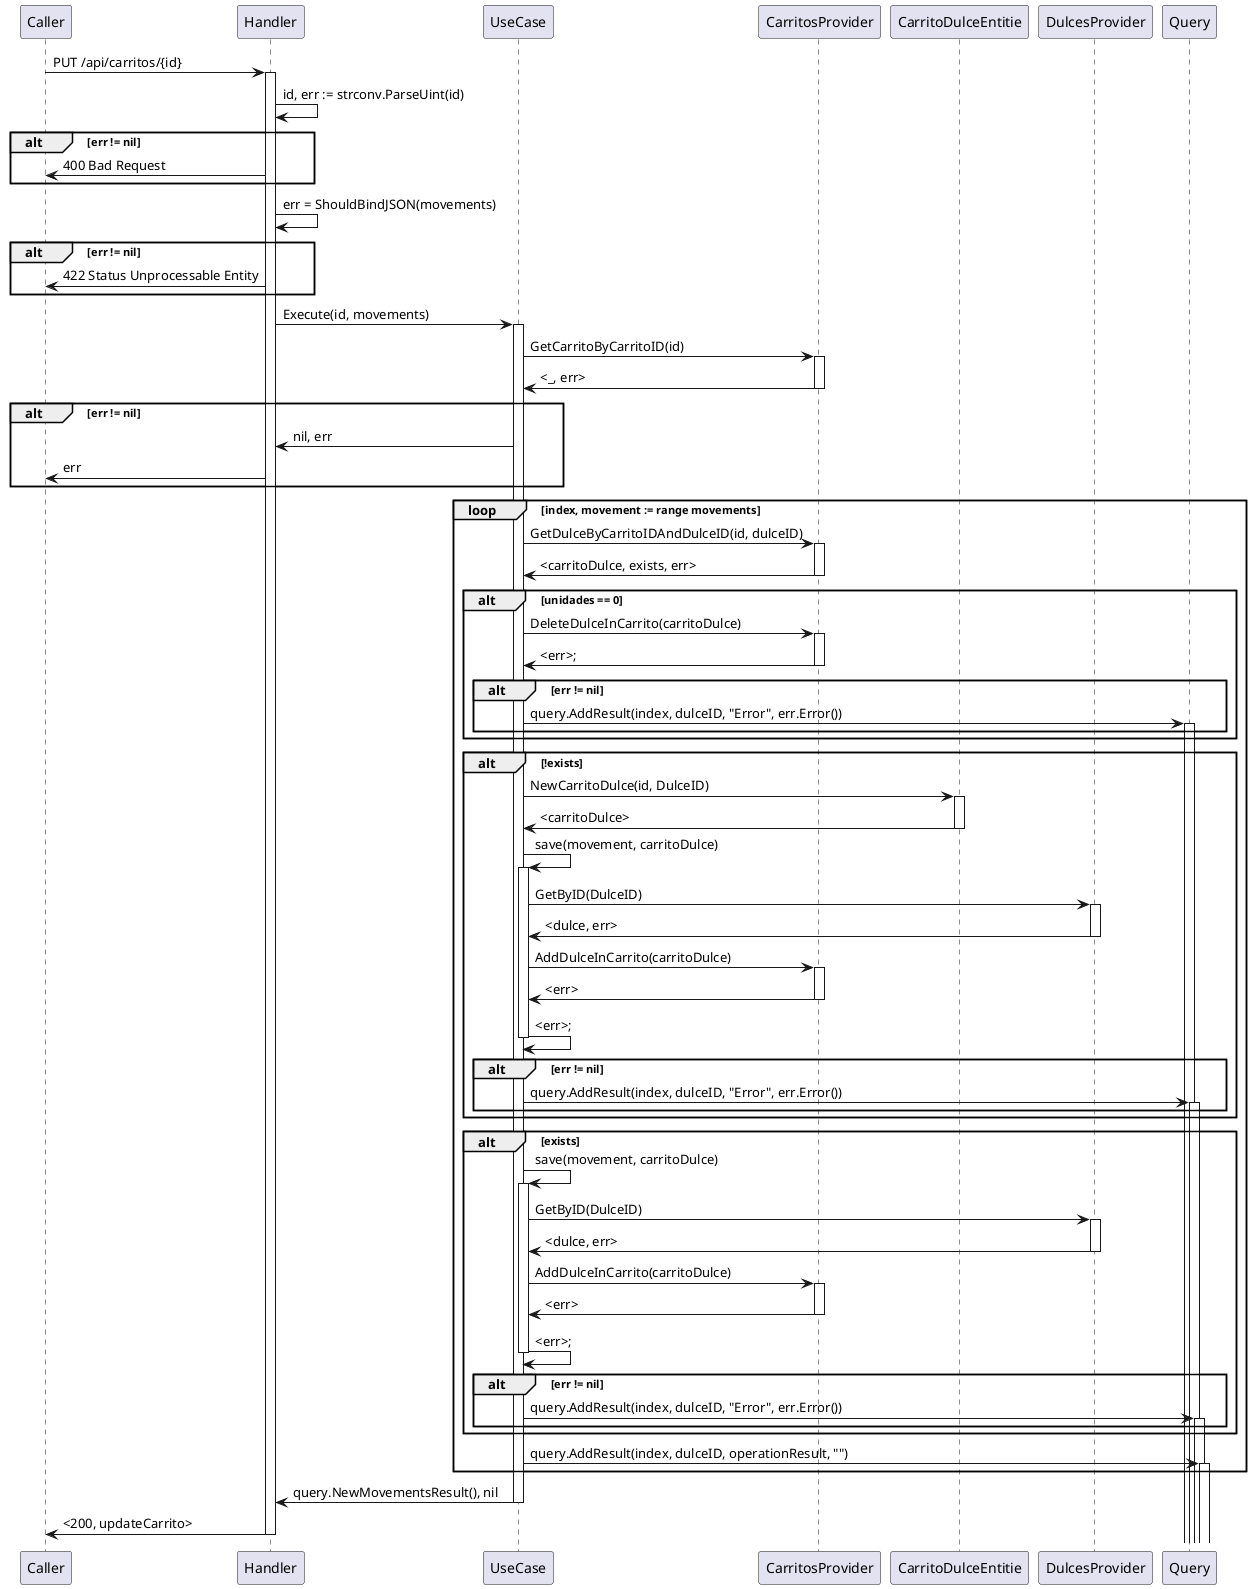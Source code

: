 @startuml Update carrito 

participant Caller
participant Handler as handler
participant UseCase
participant CarritosProvider as carritosp
Participant CarritoDulceEntitie as carritodulcee
participant DulcesProvider as dulcesp
participant Query



Caller -> handler++ : PUT /api/carritos/{id}
    handler -> handler: id, err := strconv.ParseUint(id)
        alt err != nil
            handler -> Caller: 400 Bad Request
        end
    handler -> handler: err = ShouldBindJSON(movements)
        alt err != nil
            handler -> Caller: 422 Status Unprocessable Entity
        end
    handler -> UseCase++ : Execute(id, movements)
        UseCase -> carritosp++ : GetCarritoByCarritoID(id)
        carritosp -> UseCase --: <_, err>
        alt err != nil
            UseCase -> handler: nil, err
            handler -> Caller: err
        end
        loop index, movement := range movements
            UseCase -> carritosp++ : GetDulceByCarritoIDAndDulceID(id, dulceID)
            carritosp -> UseCase --: <carritoDulce, exists, err>

            alt unidades == 0
                UseCase -> carritosp++ : DeleteDulceInCarrito(carritoDulce)
                carritosp -> UseCase --: <err>;
                alt err != nil
                    UseCase -> Query ++: query.AddResult(index, dulceID, "Error", err.Error())
                end
            end
            alt !exists
                UseCase -> carritodulcee++: NewCarritoDulce(id, DulceID)
                carritodulcee -> UseCase--:<carritoDulce>
                UseCase -> UseCase++: save(movement, carritoDulce)
                UseCase -> dulcesp++: GetByID(DulceID)
                dulcesp -> UseCase--: <dulce, err>
                UseCase -> carritosp++ : AddDulceInCarrito(carritoDulce)
                carritosp -> UseCase-- : <err>
                UseCase -> UseCase --: <err>;
                alt err != nil
                    UseCase -> Query ++: query.AddResult(index, dulceID, "Error", err.Error())
                end
            end
            alt exists
                UseCase -> UseCase++: save(movement, carritoDulce)
                UseCase -> dulcesp++: GetByID(DulceID)
                dulcesp -> UseCase--: <dulce, err>
                UseCase -> carritosp++ : AddDulceInCarrito(carritoDulce)
                carritosp -> UseCase-- : <err>
                UseCase -> UseCase --: <err>;
                alt err != nil
                    UseCase -> Query ++: query.AddResult(index, dulceID, "Error", err.Error())
                end
            end
            UseCase -> Query ++: query.AddResult(index, dulceID, operationResult, "")
        end
    UseCase -> handler -- : query.NewMovementsResult(), nil
handler -> Caller-- : <200, updateCarrito>